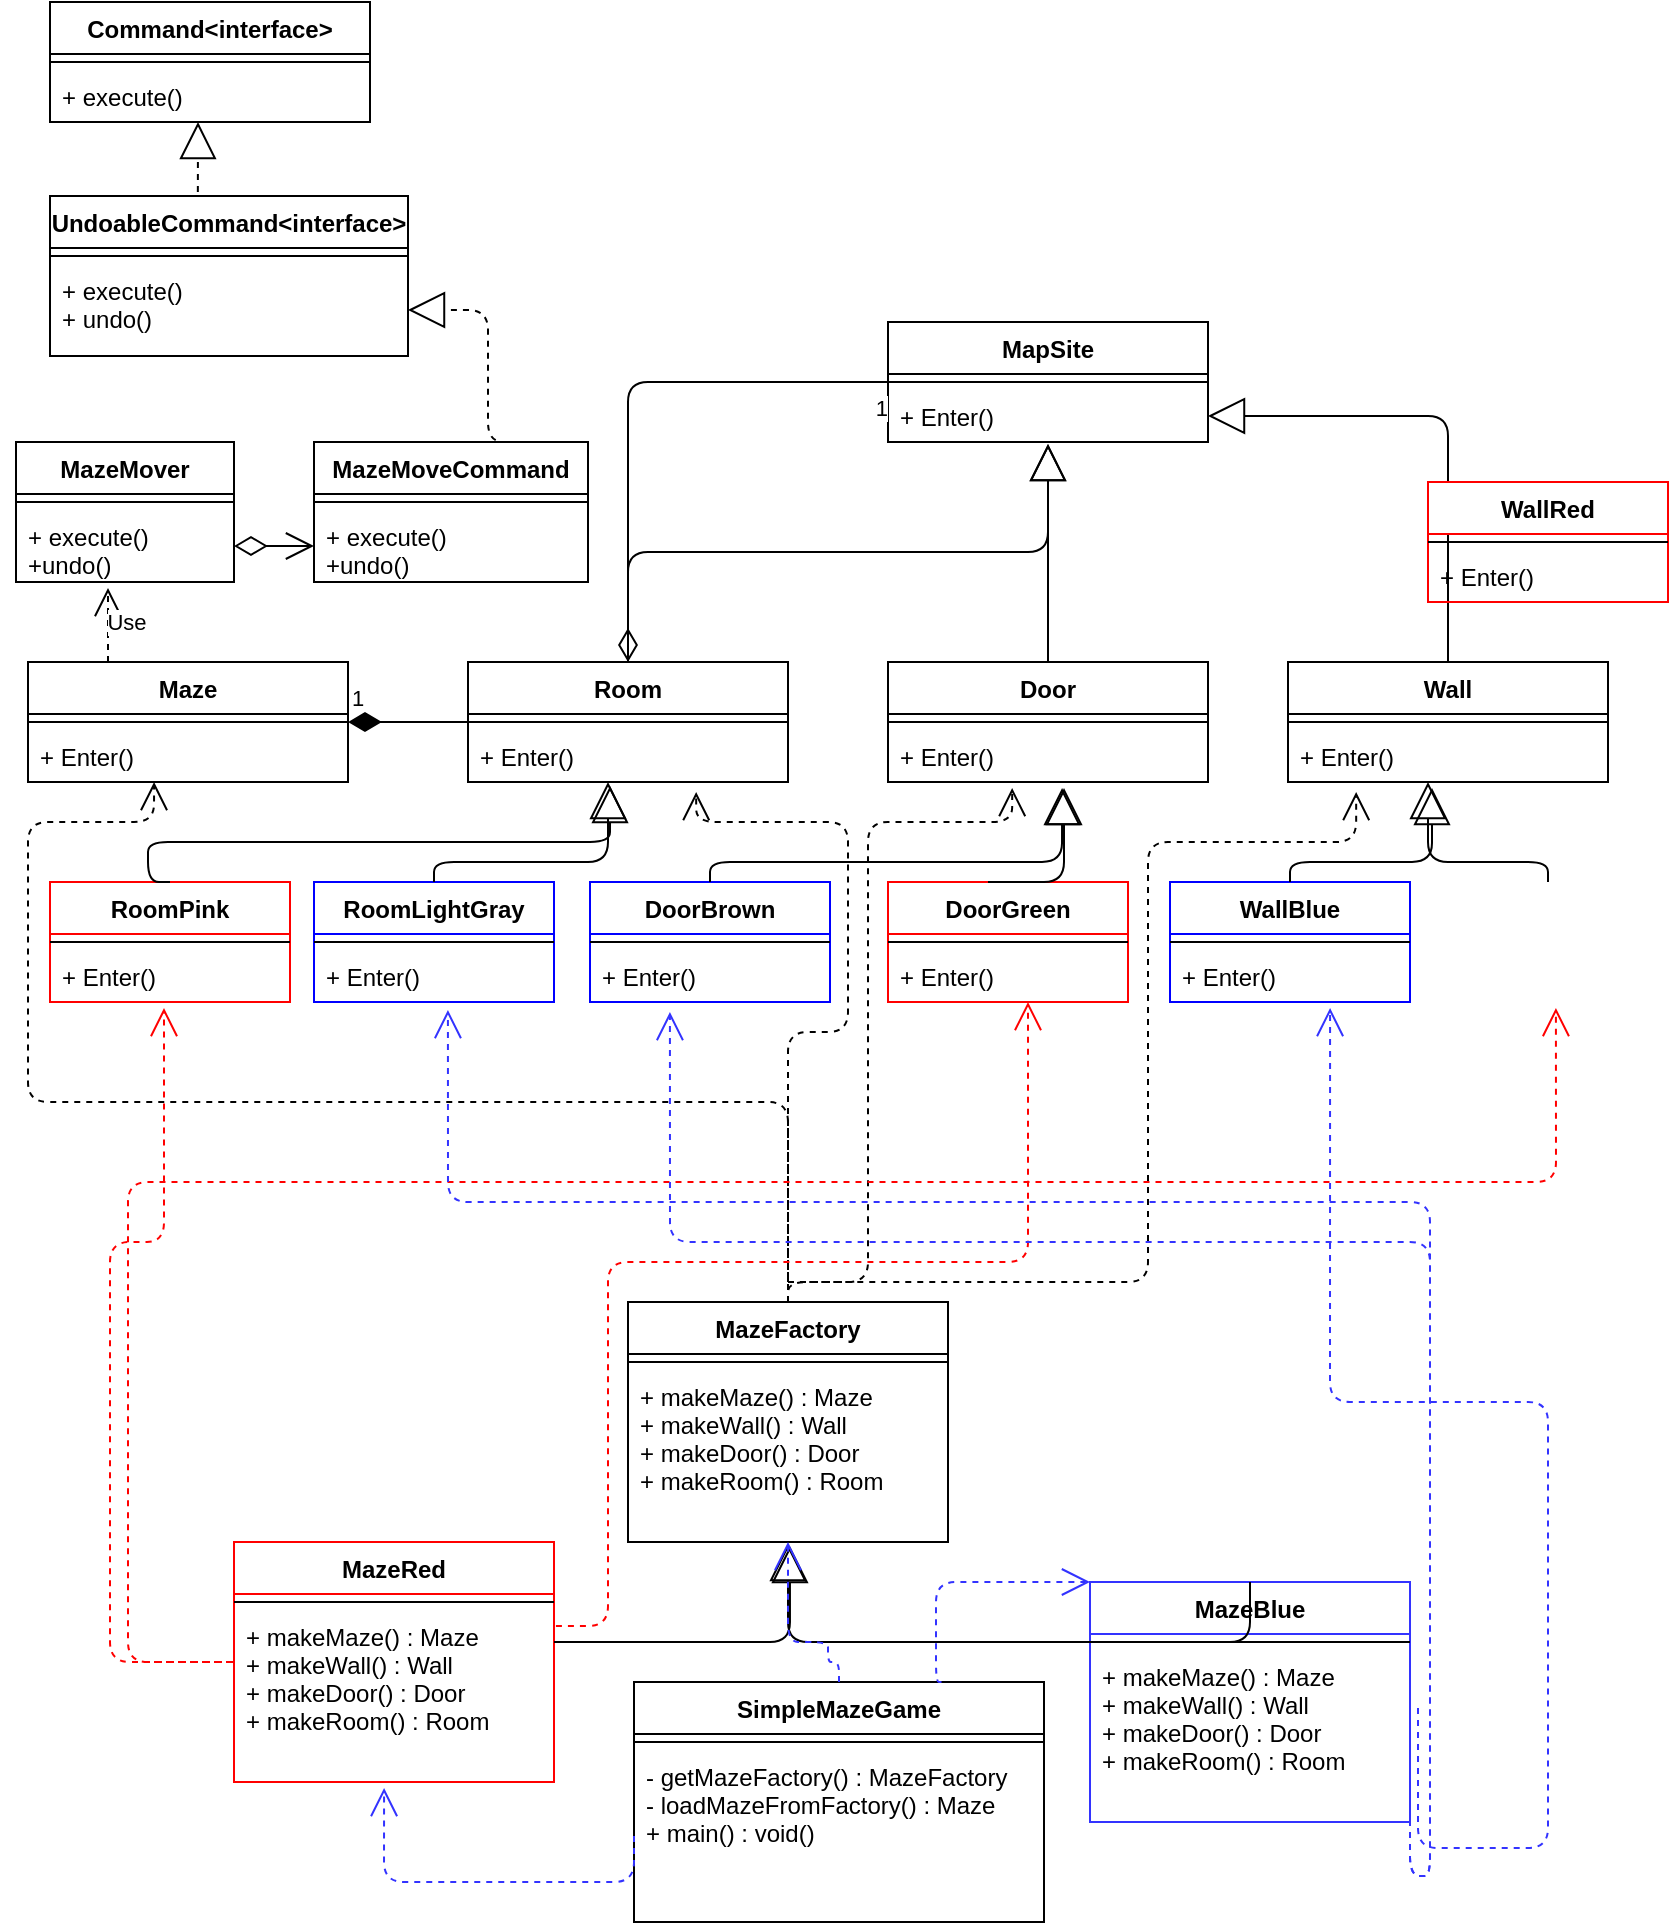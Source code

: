 <mxfile version="14.4.3" type="github">
  <diagram id="TXsH7dUHK2AJdoG5btON" name="Page-1">
    <mxGraphModel dx="1409" dy="719" grid="1" gridSize="10" guides="1" tooltips="1" connect="1" arrows="1" fold="1" page="1" pageScale="1" pageWidth="850" pageHeight="1100" math="0" shadow="0">
      <root>
        <mxCell id="0" />
        <mxCell id="1" parent="0" />
        <mxCell id="nlGNvuuSfk-lhknSh3Hi-1" value="MapSite" style="swimlane;fontStyle=1;align=center;verticalAlign=top;childLayout=stackLayout;horizontal=1;startSize=26;horizontalStack=0;resizeParent=1;resizeParentMax=0;resizeLast=0;collapsible=1;marginBottom=0;" parent="1" vertex="1">
          <mxGeometry x="450" y="180" width="160" height="60" as="geometry" />
        </mxCell>
        <mxCell id="nlGNvuuSfk-lhknSh3Hi-3" value="" style="line;strokeWidth=1;fillColor=none;align=left;verticalAlign=middle;spacingTop=-1;spacingLeft=3;spacingRight=3;rotatable=0;labelPosition=right;points=[];portConstraint=eastwest;" parent="nlGNvuuSfk-lhknSh3Hi-1" vertex="1">
          <mxGeometry y="26" width="160" height="8" as="geometry" />
        </mxCell>
        <mxCell id="nlGNvuuSfk-lhknSh3Hi-4" value="+ Enter()" style="text;strokeColor=none;fillColor=none;align=left;verticalAlign=top;spacingLeft=4;spacingRight=4;overflow=hidden;rotatable=0;points=[[0,0.5],[1,0.5]];portConstraint=eastwest;" parent="nlGNvuuSfk-lhknSh3Hi-1" vertex="1">
          <mxGeometry y="34" width="160" height="26" as="geometry" />
        </mxCell>
        <mxCell id="nlGNvuuSfk-lhknSh3Hi-5" value="Room" style="swimlane;fontStyle=1;align=center;verticalAlign=top;childLayout=stackLayout;horizontal=1;startSize=26;horizontalStack=0;resizeParent=1;resizeParentMax=0;resizeLast=0;collapsible=1;marginBottom=0;" parent="1" vertex="1">
          <mxGeometry x="240" y="350" width="160" height="60" as="geometry" />
        </mxCell>
        <mxCell id="nlGNvuuSfk-lhknSh3Hi-6" value="" style="line;strokeWidth=1;fillColor=none;align=left;verticalAlign=middle;spacingTop=-1;spacingLeft=3;spacingRight=3;rotatable=0;labelPosition=right;points=[];portConstraint=eastwest;" parent="nlGNvuuSfk-lhknSh3Hi-5" vertex="1">
          <mxGeometry y="26" width="160" height="8" as="geometry" />
        </mxCell>
        <mxCell id="nlGNvuuSfk-lhknSh3Hi-7" value="+ Enter()" style="text;strokeColor=none;fillColor=none;align=left;verticalAlign=top;spacingLeft=4;spacingRight=4;overflow=hidden;rotatable=0;points=[[0,0.5],[1,0.5]];portConstraint=eastwest;" parent="nlGNvuuSfk-lhknSh3Hi-5" vertex="1">
          <mxGeometry y="34" width="160" height="26" as="geometry" />
        </mxCell>
        <mxCell id="nlGNvuuSfk-lhknSh3Hi-8" value="Door" style="swimlane;fontStyle=1;align=center;verticalAlign=top;childLayout=stackLayout;horizontal=1;startSize=26;horizontalStack=0;resizeParent=1;resizeParentMax=0;resizeLast=0;collapsible=1;marginBottom=0;" parent="1" vertex="1">
          <mxGeometry x="450" y="350" width="160" height="60" as="geometry" />
        </mxCell>
        <mxCell id="nlGNvuuSfk-lhknSh3Hi-9" value="" style="line;strokeWidth=1;fillColor=none;align=left;verticalAlign=middle;spacingTop=-1;spacingLeft=3;spacingRight=3;rotatable=0;labelPosition=right;points=[];portConstraint=eastwest;" parent="nlGNvuuSfk-lhknSh3Hi-8" vertex="1">
          <mxGeometry y="26" width="160" height="8" as="geometry" />
        </mxCell>
        <mxCell id="nlGNvuuSfk-lhknSh3Hi-10" value="+ Enter()" style="text;strokeColor=none;fillColor=none;align=left;verticalAlign=top;spacingLeft=4;spacingRight=4;overflow=hidden;rotatable=0;points=[[0,0.5],[1,0.5]];portConstraint=eastwest;" parent="nlGNvuuSfk-lhknSh3Hi-8" vertex="1">
          <mxGeometry y="34" width="160" height="26" as="geometry" />
        </mxCell>
        <mxCell id="nlGNvuuSfk-lhknSh3Hi-11" value="Wall" style="swimlane;fontStyle=1;align=center;verticalAlign=top;childLayout=stackLayout;horizontal=1;startSize=26;horizontalStack=0;resizeParent=1;resizeParentMax=0;resizeLast=0;collapsible=1;marginBottom=0;" parent="1" vertex="1">
          <mxGeometry x="650" y="350" width="160" height="60" as="geometry" />
        </mxCell>
        <mxCell id="nlGNvuuSfk-lhknSh3Hi-12" value="" style="line;strokeWidth=1;fillColor=none;align=left;verticalAlign=middle;spacingTop=-1;spacingLeft=3;spacingRight=3;rotatable=0;labelPosition=right;points=[];portConstraint=eastwest;" parent="nlGNvuuSfk-lhknSh3Hi-11" vertex="1">
          <mxGeometry y="26" width="160" height="8" as="geometry" />
        </mxCell>
        <mxCell id="nlGNvuuSfk-lhknSh3Hi-13" value="+ Enter()" style="text;strokeColor=none;fillColor=none;align=left;verticalAlign=top;spacingLeft=4;spacingRight=4;overflow=hidden;rotatable=0;points=[[0,0.5],[1,0.5]];portConstraint=eastwest;" parent="nlGNvuuSfk-lhknSh3Hi-11" vertex="1">
          <mxGeometry y="34" width="160" height="26" as="geometry" />
        </mxCell>
        <mxCell id="nlGNvuuSfk-lhknSh3Hi-14" value="Maze" style="swimlane;fontStyle=1;align=center;verticalAlign=top;childLayout=stackLayout;horizontal=1;startSize=26;horizontalStack=0;resizeParent=1;resizeParentMax=0;resizeLast=0;collapsible=1;marginBottom=0;" parent="1" vertex="1">
          <mxGeometry x="20" y="350" width="160" height="60" as="geometry" />
        </mxCell>
        <mxCell id="nlGNvuuSfk-lhknSh3Hi-15" value="" style="line;strokeWidth=1;fillColor=none;align=left;verticalAlign=middle;spacingTop=-1;spacingLeft=3;spacingRight=3;rotatable=0;labelPosition=right;points=[];portConstraint=eastwest;" parent="nlGNvuuSfk-lhknSh3Hi-14" vertex="1">
          <mxGeometry y="26" width="160" height="8" as="geometry" />
        </mxCell>
        <mxCell id="nlGNvuuSfk-lhknSh3Hi-16" value="+ Enter()" style="text;strokeColor=none;fillColor=none;align=left;verticalAlign=top;spacingLeft=4;spacingRight=4;overflow=hidden;rotatable=0;points=[[0,0.5],[1,0.5]];portConstraint=eastwest;" parent="nlGNvuuSfk-lhknSh3Hi-14" vertex="1">
          <mxGeometry y="34" width="160" height="26" as="geometry" />
        </mxCell>
        <mxCell id="nlGNvuuSfk-lhknSh3Hi-21" value="1" style="endArrow=none;html=1;endSize=12;startArrow=diamondThin;startSize=14;startFill=1;edgeStyle=orthogonalEdgeStyle;align=left;verticalAlign=bottom;endFill=0;exitX=1;exitY=0.5;exitDx=0;exitDy=0;entryX=0;entryY=0.5;entryDx=0;entryDy=0;" parent="1" source="nlGNvuuSfk-lhknSh3Hi-14" target="nlGNvuuSfk-lhknSh3Hi-5" edge="1">
          <mxGeometry x="-1" y="3" relative="1" as="geometry">
            <mxPoint x="220" y="500" as="sourcePoint" />
            <mxPoint x="310" y="500" as="targetPoint" />
            <Array as="points">
              <mxPoint x="210" y="380" />
              <mxPoint x="210" y="380" />
            </Array>
          </mxGeometry>
        </mxCell>
        <mxCell id="nlGNvuuSfk-lhknSh3Hi-22" value="" style="endArrow=none;html=1;endSize=12;startArrow=diamondThin;startSize=14;startFill=0;edgeStyle=orthogonalEdgeStyle;exitX=0.5;exitY=0;exitDx=0;exitDy=0;entryX=0;entryY=0.5;entryDx=0;entryDy=0;endFill=0;" parent="1" source="nlGNvuuSfk-lhknSh3Hi-5" target="nlGNvuuSfk-lhknSh3Hi-1" edge="1">
          <mxGeometry relative="1" as="geometry">
            <mxPoint x="530" y="510" as="sourcePoint" />
            <mxPoint x="690" y="510" as="targetPoint" />
          </mxGeometry>
        </mxCell>
        <mxCell id="nlGNvuuSfk-lhknSh3Hi-24" value="1" style="edgeLabel;resizable=0;html=1;align=right;verticalAlign=top;" parent="nlGNvuuSfk-lhknSh3Hi-22" connectable="0" vertex="1">
          <mxGeometry x="1" relative="1" as="geometry" />
        </mxCell>
        <mxCell id="nlGNvuuSfk-lhknSh3Hi-25" value="" style="endArrow=block;endSize=16;endFill=0;html=1;exitX=0.5;exitY=0;exitDx=0;exitDy=0;entryX=0.5;entryY=1.038;entryDx=0;entryDy=0;entryPerimeter=0;edgeStyle=orthogonalEdgeStyle;" parent="1" source="nlGNvuuSfk-lhknSh3Hi-5" target="nlGNvuuSfk-lhknSh3Hi-4" edge="1">
          <mxGeometry width="160" relative="1" as="geometry">
            <mxPoint x="530" y="510" as="sourcePoint" />
            <mxPoint x="690" y="510" as="targetPoint" />
          </mxGeometry>
        </mxCell>
        <mxCell id="nlGNvuuSfk-lhknSh3Hi-26" value="" style="endArrow=block;endSize=16;endFill=0;html=1;exitX=0.5;exitY=0;exitDx=0;exitDy=0;edgeStyle=orthogonalEdgeStyle;entryX=0.5;entryY=1.038;entryDx=0;entryDy=0;entryPerimeter=0;" parent="1" source="nlGNvuuSfk-lhknSh3Hi-8" target="nlGNvuuSfk-lhknSh3Hi-4" edge="1">
          <mxGeometry width="160" relative="1" as="geometry">
            <mxPoint x="330" y="360" as="sourcePoint" />
            <mxPoint x="470" y="300" as="targetPoint" />
          </mxGeometry>
        </mxCell>
        <mxCell id="nlGNvuuSfk-lhknSh3Hi-27" value="" style="endArrow=block;endSize=16;endFill=0;html=1;exitX=0.5;exitY=0;exitDx=0;exitDy=0;edgeStyle=orthogonalEdgeStyle;" parent="1" source="nlGNvuuSfk-lhknSh3Hi-11" edge="1" target="nlGNvuuSfk-lhknSh3Hi-4">
          <mxGeometry width="160" relative="1" as="geometry">
            <mxPoint x="340" y="370" as="sourcePoint" />
            <mxPoint x="400" y="280" as="targetPoint" />
          </mxGeometry>
        </mxCell>
        <mxCell id="5iFGNc_Or3QthpzFmU8G-1" value="MazeFactory" style="swimlane;fontStyle=1;align=center;verticalAlign=top;childLayout=stackLayout;horizontal=1;startSize=26;horizontalStack=0;resizeParent=1;resizeParentMax=0;resizeLast=0;collapsible=1;marginBottom=0;" parent="1" vertex="1">
          <mxGeometry x="320" y="670" width="160" height="120" as="geometry" />
        </mxCell>
        <mxCell id="5iFGNc_Or3QthpzFmU8G-2" value="" style="line;strokeWidth=1;fillColor=none;align=left;verticalAlign=middle;spacingTop=-1;spacingLeft=3;spacingRight=3;rotatable=0;labelPosition=right;points=[];portConstraint=eastwest;" parent="5iFGNc_Or3QthpzFmU8G-1" vertex="1">
          <mxGeometry y="26" width="160" height="8" as="geometry" />
        </mxCell>
        <mxCell id="5iFGNc_Or3QthpzFmU8G-3" value="+ makeMaze() : Maze&#xa;+ makeWall() : Wall&#xa;+ makeDoor() : Door&#xa;+ makeRoom() : Room" style="text;strokeColor=none;fillColor=none;align=left;verticalAlign=top;spacingLeft=4;spacingRight=4;overflow=hidden;rotatable=0;points=[[0,0.5],[1,0.5]];portConstraint=eastwest;" parent="5iFGNc_Or3QthpzFmU8G-1" vertex="1">
          <mxGeometry y="34" width="160" height="86" as="geometry" />
        </mxCell>
        <mxCell id="5iFGNc_Or3QthpzFmU8G-4" value="MazeRed" style="swimlane;fontStyle=1;align=center;verticalAlign=top;childLayout=stackLayout;horizontal=1;startSize=26;horizontalStack=0;resizeParent=1;resizeParentMax=0;resizeLast=0;collapsible=1;marginBottom=0;strokeColor=#FF0000;" parent="1" vertex="1">
          <mxGeometry x="123" y="790" width="160" height="120" as="geometry" />
        </mxCell>
        <mxCell id="5iFGNc_Or3QthpzFmU8G-5" value="" style="line;strokeWidth=1;fillColor=none;align=left;verticalAlign=middle;spacingTop=-1;spacingLeft=3;spacingRight=3;rotatable=0;labelPosition=right;points=[];portConstraint=eastwest;" parent="5iFGNc_Or3QthpzFmU8G-4" vertex="1">
          <mxGeometry y="26" width="160" height="8" as="geometry" />
        </mxCell>
        <mxCell id="5iFGNc_Or3QthpzFmU8G-6" value="+ makeMaze() : Maze&#xa;+ makeWall() : Wall&#xa;+ makeDoor() : Door&#xa;+ makeRoom() : Room" style="text;strokeColor=none;fillColor=none;align=left;verticalAlign=top;spacingLeft=4;spacingRight=4;overflow=hidden;rotatable=0;points=[[0,0.5],[1,0.5]];portConstraint=eastwest;" parent="5iFGNc_Or3QthpzFmU8G-4" vertex="1">
          <mxGeometry y="34" width="160" height="86" as="geometry" />
        </mxCell>
        <mxCell id="5iFGNc_Or3QthpzFmU8G-7" value="MazeBlue" style="swimlane;fontStyle=1;align=center;verticalAlign=top;childLayout=stackLayout;horizontal=1;startSize=26;horizontalStack=0;resizeParent=1;resizeParentMax=0;resizeLast=0;collapsible=1;marginBottom=0;strokeColor=#3333FF;" parent="1" vertex="1">
          <mxGeometry x="551" y="810" width="160" height="120" as="geometry" />
        </mxCell>
        <mxCell id="5iFGNc_Or3QthpzFmU8G-8" value="" style="line;strokeWidth=1;fillColor=none;align=left;verticalAlign=middle;spacingTop=-1;spacingLeft=3;spacingRight=3;rotatable=0;labelPosition=right;points=[];portConstraint=eastwest;" parent="5iFGNc_Or3QthpzFmU8G-7" vertex="1">
          <mxGeometry y="26" width="160" height="8" as="geometry" />
        </mxCell>
        <mxCell id="5iFGNc_Or3QthpzFmU8G-9" value="+ makeMaze() : Maze&#xa;+ makeWall() : Wall&#xa;+ makeDoor() : Door&#xa;+ makeRoom() : Room" style="text;strokeColor=none;fillColor=none;align=left;verticalAlign=top;spacingLeft=4;spacingRight=4;overflow=hidden;rotatable=0;points=[[0,0.5],[1,0.5]];portConstraint=eastwest;" parent="5iFGNc_Or3QthpzFmU8G-7" vertex="1">
          <mxGeometry y="34" width="160" height="86" as="geometry" />
        </mxCell>
        <mxCell id="5iFGNc_Or3QthpzFmU8G-10" value="" style="endArrow=block;endSize=16;endFill=0;html=1;exitX=0.5;exitY=0;exitDx=0;exitDy=0;edgeStyle=orthogonalEdgeStyle;entryX=0.5;entryY=1.012;entryDx=0;entryDy=0;entryPerimeter=0;" parent="1" source="5iFGNc_Or3QthpzFmU8G-7" target="5iFGNc_Or3QthpzFmU8G-3" edge="1">
          <mxGeometry width="160" relative="1" as="geometry">
            <mxPoint x="740" y="360" as="sourcePoint" />
            <mxPoint x="410" y="290" as="targetPoint" />
            <Array as="points">
              <mxPoint x="631" y="840" />
              <mxPoint x="400" y="840" />
            </Array>
          </mxGeometry>
        </mxCell>
        <mxCell id="5iFGNc_Or3QthpzFmU8G-11" value="" style="endArrow=block;endSize=16;endFill=0;html=1;edgeStyle=orthogonalEdgeStyle;entryX=0.506;entryY=1.023;entryDx=0;entryDy=0;entryPerimeter=0;" parent="1" source="5iFGNc_Or3QthpzFmU8G-4" target="5iFGNc_Or3QthpzFmU8G-3" edge="1">
          <mxGeometry width="160" relative="1" as="geometry">
            <mxPoint x="710" y="750" as="sourcePoint" />
            <mxPoint x="410" y="671.032" as="targetPoint" />
            <Array as="points">
              <mxPoint x="200" y="840" />
              <mxPoint x="401" y="840" />
            </Array>
          </mxGeometry>
        </mxCell>
        <mxCell id="5iFGNc_Or3QthpzFmU8G-12" value="RoomPink" style="swimlane;fontStyle=1;align=center;verticalAlign=top;childLayout=stackLayout;horizontal=1;startSize=26;horizontalStack=0;resizeParent=1;resizeParentMax=0;resizeLast=0;collapsible=1;marginBottom=0;strokeColor=#FF0000;" parent="1" vertex="1">
          <mxGeometry x="31" y="460" width="120" height="60" as="geometry" />
        </mxCell>
        <mxCell id="5iFGNc_Or3QthpzFmU8G-13" value="" style="line;strokeWidth=1;fillColor=none;align=left;verticalAlign=middle;spacingTop=-1;spacingLeft=3;spacingRight=3;rotatable=0;labelPosition=right;points=[];portConstraint=eastwest;" parent="5iFGNc_Or3QthpzFmU8G-12" vertex="1">
          <mxGeometry y="26" width="120" height="8" as="geometry" />
        </mxCell>
        <mxCell id="5iFGNc_Or3QthpzFmU8G-14" value="+ Enter()" style="text;strokeColor=none;fillColor=none;align=left;verticalAlign=top;spacingLeft=4;spacingRight=4;overflow=hidden;rotatable=0;points=[[0,0.5],[1,0.5]];portConstraint=eastwest;" parent="5iFGNc_Or3QthpzFmU8G-12" vertex="1">
          <mxGeometry y="34" width="120" height="26" as="geometry" />
        </mxCell>
        <mxCell id="5iFGNc_Or3QthpzFmU8G-18" value="RoomLightGray" style="swimlane;fontStyle=1;align=center;verticalAlign=top;childLayout=stackLayout;horizontal=1;startSize=26;horizontalStack=0;resizeParent=1;resizeParentMax=0;resizeLast=0;collapsible=1;marginBottom=0;strokeColor=#0000FF;" parent="1" vertex="1">
          <mxGeometry x="163" y="460" width="120" height="60" as="geometry" />
        </mxCell>
        <mxCell id="5iFGNc_Or3QthpzFmU8G-19" value="" style="line;strokeWidth=1;fillColor=none;align=left;verticalAlign=middle;spacingTop=-1;spacingLeft=3;spacingRight=3;rotatable=0;labelPosition=right;points=[];portConstraint=eastwest;" parent="5iFGNc_Or3QthpzFmU8G-18" vertex="1">
          <mxGeometry y="26" width="120" height="8" as="geometry" />
        </mxCell>
        <mxCell id="5iFGNc_Or3QthpzFmU8G-20" value="+ Enter()" style="text;strokeColor=none;fillColor=none;align=left;verticalAlign=top;spacingLeft=4;spacingRight=4;overflow=hidden;rotatable=0;points=[[0,0.5],[1,0.5]];portConstraint=eastwest;" parent="5iFGNc_Or3QthpzFmU8G-18" vertex="1">
          <mxGeometry y="34" width="120" height="26" as="geometry" />
        </mxCell>
        <mxCell id="5iFGNc_Or3QthpzFmU8G-21" value="DoorBrown" style="swimlane;fontStyle=1;align=center;verticalAlign=top;childLayout=stackLayout;horizontal=1;startSize=26;horizontalStack=0;resizeParent=1;resizeParentMax=0;resizeLast=0;collapsible=1;marginBottom=0;strokeColor=#0000FF;" parent="1" vertex="1">
          <mxGeometry x="301" y="460" width="120" height="60" as="geometry" />
        </mxCell>
        <mxCell id="5iFGNc_Or3QthpzFmU8G-22" value="" style="line;strokeWidth=1;fillColor=none;align=left;verticalAlign=middle;spacingTop=-1;spacingLeft=3;spacingRight=3;rotatable=0;labelPosition=right;points=[];portConstraint=eastwest;" parent="5iFGNc_Or3QthpzFmU8G-21" vertex="1">
          <mxGeometry y="26" width="120" height="8" as="geometry" />
        </mxCell>
        <mxCell id="5iFGNc_Or3QthpzFmU8G-23" value="+ Enter()" style="text;strokeColor=none;fillColor=none;align=left;verticalAlign=top;spacingLeft=4;spacingRight=4;overflow=hidden;rotatable=0;points=[[0,0.5],[1,0.5]];portConstraint=eastwest;" parent="5iFGNc_Or3QthpzFmU8G-21" vertex="1">
          <mxGeometry y="34" width="120" height="26" as="geometry" />
        </mxCell>
        <mxCell id="5iFGNc_Or3QthpzFmU8G-24" value="DoorGreen" style="swimlane;fontStyle=1;align=center;verticalAlign=top;childLayout=stackLayout;horizontal=1;startSize=26;horizontalStack=0;resizeParent=1;resizeParentMax=0;resizeLast=0;collapsible=1;marginBottom=0;strokeColor=#FF0000;" parent="1" vertex="1">
          <mxGeometry x="450" y="460" width="120" height="60" as="geometry" />
        </mxCell>
        <mxCell id="5iFGNc_Or3QthpzFmU8G-25" value="" style="line;strokeWidth=1;fillColor=none;align=left;verticalAlign=middle;spacingTop=-1;spacingLeft=3;spacingRight=3;rotatable=0;labelPosition=right;points=[];portConstraint=eastwest;" parent="5iFGNc_Or3QthpzFmU8G-24" vertex="1">
          <mxGeometry y="26" width="120" height="8" as="geometry" />
        </mxCell>
        <mxCell id="5iFGNc_Or3QthpzFmU8G-26" value="+ Enter()" style="text;strokeColor=none;fillColor=none;align=left;verticalAlign=top;spacingLeft=4;spacingRight=4;overflow=hidden;rotatable=0;points=[[0,0.5],[1,0.5]];portConstraint=eastwest;" parent="5iFGNc_Or3QthpzFmU8G-24" vertex="1">
          <mxGeometry y="34" width="120" height="26" as="geometry" />
        </mxCell>
        <mxCell id="5iFGNc_Or3QthpzFmU8G-27" value="WallBlue" style="swimlane;fontStyle=1;align=center;verticalAlign=top;childLayout=stackLayout;horizontal=1;startSize=26;horizontalStack=0;resizeParent=1;resizeParentMax=0;resizeLast=0;collapsible=1;marginBottom=0;strokeColor=#0000FF;" parent="1" vertex="1">
          <mxGeometry x="591" y="460" width="120" height="60" as="geometry" />
        </mxCell>
        <mxCell id="5iFGNc_Or3QthpzFmU8G-28" value="" style="line;strokeWidth=1;fillColor=none;align=left;verticalAlign=middle;spacingTop=-1;spacingLeft=3;spacingRight=3;rotatable=0;labelPosition=right;points=[];portConstraint=eastwest;" parent="5iFGNc_Or3QthpzFmU8G-27" vertex="1">
          <mxGeometry y="26" width="120" height="8" as="geometry" />
        </mxCell>
        <mxCell id="5iFGNc_Or3QthpzFmU8G-29" value="+ Enter()" style="text;strokeColor=none;fillColor=none;align=left;verticalAlign=top;spacingLeft=4;spacingRight=4;overflow=hidden;rotatable=0;points=[[0,0.5],[1,0.5]];portConstraint=eastwest;" parent="5iFGNc_Or3QthpzFmU8G-27" vertex="1">
          <mxGeometry y="34" width="120" height="26" as="geometry" />
        </mxCell>
        <mxCell id="5iFGNc_Or3QthpzFmU8G-30" value="WallRed" style="swimlane;fontStyle=1;align=center;verticalAlign=top;childLayout=stackLayout;horizontal=1;startSize=26;horizontalStack=0;resizeParent=1;resizeParentMax=0;resizeLast=0;collapsible=1;marginBottom=0;strokeColor=#FF0000;" parent="1" vertex="1">
          <mxGeometry x="720" y="260" width="120" height="60" as="geometry" />
        </mxCell>
        <mxCell id="5iFGNc_Or3QthpzFmU8G-31" value="" style="line;strokeWidth=1;fillColor=none;align=left;verticalAlign=middle;spacingTop=-1;spacingLeft=3;spacingRight=3;rotatable=0;labelPosition=right;points=[];portConstraint=eastwest;" parent="5iFGNc_Or3QthpzFmU8G-30" vertex="1">
          <mxGeometry y="26" width="120" height="8" as="geometry" />
        </mxCell>
        <mxCell id="5iFGNc_Or3QthpzFmU8G-32" value="+ Enter()" style="text;strokeColor=none;fillColor=none;align=left;verticalAlign=top;spacingLeft=4;spacingRight=4;overflow=hidden;rotatable=0;points=[[0,0.5],[1,0.5]];portConstraint=eastwest;" parent="5iFGNc_Or3QthpzFmU8G-30" vertex="1">
          <mxGeometry y="34" width="120" height="26" as="geometry" />
        </mxCell>
        <mxCell id="5iFGNc_Or3QthpzFmU8G-33" value="" style="endArrow=block;endSize=16;endFill=0;html=1;edgeStyle=orthogonalEdgeStyle;entryX=0.444;entryY=1.077;entryDx=0;entryDy=0;entryPerimeter=0;exitX=0.5;exitY=0;exitDx=0;exitDy=0;" parent="1" source="5iFGNc_Or3QthpzFmU8G-12" target="nlGNvuuSfk-lhknSh3Hi-7" edge="1">
          <mxGeometry width="160" relative="1" as="geometry">
            <mxPoint x="210" y="750" as="sourcePoint" />
            <mxPoint x="410.96" y="671.978" as="targetPoint" />
            <Array as="points">
              <mxPoint x="80" y="440" />
              <mxPoint x="311" y="440" />
            </Array>
          </mxGeometry>
        </mxCell>
        <mxCell id="5iFGNc_Or3QthpzFmU8G-34" value="" style="endArrow=block;endSize=16;endFill=0;html=1;edgeStyle=orthogonalEdgeStyle;exitX=0.5;exitY=0;exitDx=0;exitDy=0;" parent="1" source="5iFGNc_Or3QthpzFmU8G-18" edge="1">
          <mxGeometry width="160" relative="1" as="geometry">
            <mxPoint x="90" y="470" as="sourcePoint" />
            <mxPoint x="310" y="410" as="targetPoint" />
            <Array as="points">
              <mxPoint x="223" y="450" />
              <mxPoint x="310" y="450" />
            </Array>
          </mxGeometry>
        </mxCell>
        <mxCell id="5iFGNc_Or3QthpzFmU8G-35" value="" style="endArrow=block;endSize=16;endFill=0;html=1;edgeStyle=orthogonalEdgeStyle;exitX=0.5;exitY=0;exitDx=0;exitDy=0;entryX=0.544;entryY=1.115;entryDx=0;entryDy=0;entryPerimeter=0;" parent="1" source="5iFGNc_Or3QthpzFmU8G-21" target="nlGNvuuSfk-lhknSh3Hi-10" edge="1">
          <mxGeometry width="160" relative="1" as="geometry">
            <mxPoint x="90" y="470" as="sourcePoint" />
            <mxPoint x="550" y="450" as="targetPoint" />
            <Array as="points">
              <mxPoint x="361" y="450" />
              <mxPoint x="537" y="450" />
            </Array>
          </mxGeometry>
        </mxCell>
        <mxCell id="5iFGNc_Or3QthpzFmU8G-36" value="" style="endArrow=block;endSize=16;endFill=0;html=1;edgeStyle=orthogonalEdgeStyle;entryX=0.55;entryY=1.115;entryDx=0;entryDy=0;entryPerimeter=0;" parent="1" target="nlGNvuuSfk-lhknSh3Hi-10" edge="1">
          <mxGeometry width="160" relative="1" as="geometry">
            <mxPoint x="500" y="460" as="sourcePoint" />
            <mxPoint x="547.04" y="422.99" as="targetPoint" />
            <Array as="points">
              <mxPoint x="538" y="460" />
            </Array>
          </mxGeometry>
        </mxCell>
        <mxCell id="5iFGNc_Or3QthpzFmU8G-37" value="" style="endArrow=block;endSize=16;endFill=0;html=1;edgeStyle=orthogonalEdgeStyle;exitX=0.5;exitY=0;exitDx=0;exitDy=0;entryX=0.45;entryY=1.115;entryDx=0;entryDy=0;entryPerimeter=0;" parent="1" source="5iFGNc_Or3QthpzFmU8G-27" target="nlGNvuuSfk-lhknSh3Hi-13" edge="1">
          <mxGeometry width="160" relative="1" as="geometry">
            <mxPoint x="385" y="470" as="sourcePoint" />
            <mxPoint x="561.04" y="422.99" as="targetPoint" />
            <Array as="points">
              <mxPoint x="651" y="450" />
              <mxPoint x="722" y="450" />
            </Array>
          </mxGeometry>
        </mxCell>
        <mxCell id="5iFGNc_Or3QthpzFmU8G-38" value="" style="endArrow=block;endSize=16;endFill=0;html=1;edgeStyle=orthogonalEdgeStyle;exitX=0.5;exitY=0;exitDx=0;exitDy=0;" parent="1" edge="1">
          <mxGeometry width="160" relative="1" as="geometry">
            <mxPoint x="780" y="460" as="sourcePoint" />
            <mxPoint x="720" y="410" as="targetPoint" />
            <Array as="points">
              <mxPoint x="780" y="450" />
              <mxPoint x="720" y="450" />
            </Array>
          </mxGeometry>
        </mxCell>
        <mxCell id="5iFGNc_Or3QthpzFmU8G-39" value="" style="endArrow=open;endSize=12;dashed=1;html=1;exitX=0.5;exitY=0;exitDx=0;exitDy=0;entryX=0.394;entryY=1;entryDx=0;entryDy=0;entryPerimeter=0;edgeStyle=orthogonalEdgeStyle;elbow=vertical;" parent="1" source="5iFGNc_Or3QthpzFmU8G-1" target="nlGNvuuSfk-lhknSh3Hi-16" edge="1">
          <mxGeometry width="160" relative="1" as="geometry">
            <mxPoint x="220" y="480" as="sourcePoint" />
            <mxPoint x="380" y="480" as="targetPoint" />
            <Array as="points">
              <mxPoint x="400" y="570" />
              <mxPoint x="20" y="570" />
              <mxPoint x="20" y="430" />
              <mxPoint x="83" y="430" />
            </Array>
          </mxGeometry>
        </mxCell>
        <mxCell id="5iFGNc_Or3QthpzFmU8G-41" value="" style="endArrow=open;endSize=12;dashed=1;html=1;edgeStyle=orthogonalEdgeStyle;entryX=0.713;entryY=1.192;entryDx=0;entryDy=0;entryPerimeter=0;" parent="1" target="nlGNvuuSfk-lhknSh3Hi-7" edge="1">
          <mxGeometry width="160" relative="1" as="geometry">
            <mxPoint x="400" y="660" as="sourcePoint" />
            <mxPoint x="191" y="610" as="targetPoint" />
            <Array as="points">
              <mxPoint x="400" y="535" />
              <mxPoint x="430" y="535" />
              <mxPoint x="430" y="430" />
              <mxPoint x="354" y="430" />
            </Array>
          </mxGeometry>
        </mxCell>
        <mxCell id="5iFGNc_Or3QthpzFmU8G-42" value="" style="endArrow=open;endSize=12;dashed=1;html=1;edgeStyle=orthogonalEdgeStyle;entryX=0.388;entryY=1.115;entryDx=0;entryDy=0;entryPerimeter=0;" parent="1" target="nlGNvuuSfk-lhknSh3Hi-10" edge="1">
          <mxGeometry width="160" relative="1" as="geometry">
            <mxPoint x="400" y="660" as="sourcePoint" />
            <mxPoint x="201" y="620" as="targetPoint" />
            <Array as="points">
              <mxPoint x="440" y="660" />
              <mxPoint x="440" y="430" />
              <mxPoint x="512" y="430" />
            </Array>
          </mxGeometry>
        </mxCell>
        <mxCell id="5iFGNc_Or3QthpzFmU8G-43" value="" style="endArrow=open;endSize=12;dashed=1;html=1;edgeStyle=orthogonalEdgeStyle;entryX=0.213;entryY=1.192;entryDx=0;entryDy=0;entryPerimeter=0;" parent="1" target="nlGNvuuSfk-lhknSh3Hi-13" edge="1">
          <mxGeometry width="160" relative="1" as="geometry">
            <mxPoint x="400" y="670" as="sourcePoint" />
            <mxPoint x="211" y="630" as="targetPoint" />
            <Array as="points">
              <mxPoint x="400" y="660" />
              <mxPoint x="580" y="660" />
              <mxPoint x="580" y="440" />
              <mxPoint x="684" y="440" />
            </Array>
          </mxGeometry>
        </mxCell>
        <mxCell id="5iFGNc_Or3QthpzFmU8G-44" value="" style="endArrow=open;endSize=12;dashed=1;html=1;edgeStyle=orthogonalEdgeStyle;entryX=0.475;entryY=1.115;entryDx=0;entryDy=0;entryPerimeter=0;exitX=0;exitY=0.5;exitDx=0;exitDy=0;strokeColor=#FF0000;" parent="1" source="5iFGNc_Or3QthpzFmU8G-4" target="5iFGNc_Or3QthpzFmU8G-14" edge="1">
          <mxGeometry width="160" relative="1" as="geometry">
            <mxPoint x="61" y="640" as="sourcePoint" />
            <mxPoint x="221" y="640" as="targetPoint" />
            <Array as="points">
              <mxPoint x="61" y="850" />
              <mxPoint x="61" y="640" />
              <mxPoint x="88" y="640" />
            </Array>
          </mxGeometry>
        </mxCell>
        <mxCell id="5iFGNc_Or3QthpzFmU8G-45" value="" style="endArrow=open;endSize=12;dashed=1;html=1;edgeStyle=orthogonalEdgeStyle;entryX=0.533;entryY=1.115;entryDx=0;entryDy=0;entryPerimeter=0;strokeColor=#FF0000;" parent="1" edge="1">
          <mxGeometry width="160" relative="1" as="geometry">
            <mxPoint x="122" y="850" as="sourcePoint" />
            <mxPoint x="783.96" y="522.99" as="targetPoint" />
            <Array as="points">
              <mxPoint x="70" y="850" />
              <mxPoint x="70" y="610" />
              <mxPoint x="784" y="610" />
            </Array>
          </mxGeometry>
        </mxCell>
        <mxCell id="5iFGNc_Or3QthpzFmU8G-46" value="" style="endArrow=open;endSize=12;dashed=1;html=1;edgeStyle=orthogonalEdgeStyle;exitX=1.006;exitY=0.233;exitDx=0;exitDy=0;exitPerimeter=0;strokeColor=#FF0000;" parent="1" edge="1">
          <mxGeometry width="160" relative="1" as="geometry">
            <mxPoint x="283.96" y="832.038" as="sourcePoint" />
            <mxPoint x="520" y="520" as="targetPoint" />
            <Array as="points">
              <mxPoint x="310" y="832" />
              <mxPoint x="310" y="650" />
              <mxPoint x="520" y="650" />
            </Array>
          </mxGeometry>
        </mxCell>
        <mxCell id="5iFGNc_Or3QthpzFmU8G-47" value="" style="endArrow=open;endSize=12;dashed=1;html=1;edgeStyle=orthogonalEdgeStyle;entryX=0.558;entryY=1.154;entryDx=0;entryDy=0;entryPerimeter=0;exitX=1;exitY=0.5;exitDx=0;exitDy=0;strokeColor=#3333FF;" parent="1" source="5iFGNc_Or3QthpzFmU8G-9" target="5iFGNc_Or3QthpzFmU8G-20" edge="1">
          <mxGeometry width="160" relative="1" as="geometry">
            <mxPoint x="91" y="670" as="sourcePoint" />
            <mxPoint x="251" y="670" as="targetPoint" />
            <Array as="points">
              <mxPoint x="721" y="957" />
              <mxPoint x="721" y="620" />
              <mxPoint x="230" y="620" />
            </Array>
          </mxGeometry>
        </mxCell>
        <mxCell id="5iFGNc_Or3QthpzFmU8G-48" value="" style="endArrow=open;endSize=12;dashed=1;html=1;edgeStyle=orthogonalEdgeStyle;entryX=0.333;entryY=1.192;entryDx=0;entryDy=0;entryPerimeter=0;exitX=1;exitY=0.5;exitDx=0;exitDy=0;strokeColor=#3333FF;" parent="1" source="5iFGNc_Or3QthpzFmU8G-9" target="5iFGNc_Or3QthpzFmU8G-23" edge="1">
          <mxGeometry width="160" relative="1" as="geometry">
            <mxPoint x="101" y="680" as="sourcePoint" />
            <mxPoint x="261" y="680" as="targetPoint" />
            <Array as="points">
              <mxPoint x="721" y="957" />
              <mxPoint x="721" y="640" />
              <mxPoint x="341" y="640" />
            </Array>
          </mxGeometry>
        </mxCell>
        <mxCell id="5iFGNc_Or3QthpzFmU8G-49" value="" style="endArrow=open;endSize=12;dashed=1;html=1;edgeStyle=orthogonalEdgeStyle;entryX=0.667;entryY=1.115;entryDx=0;entryDy=0;entryPerimeter=0;exitX=1.025;exitY=0.337;exitDx=0;exitDy=0;exitPerimeter=0;strokeColor=#3333FF;" parent="1" source="5iFGNc_Or3QthpzFmU8G-9" target="5iFGNc_Or3QthpzFmU8G-29" edge="1">
          <mxGeometry width="160" relative="1" as="geometry">
            <mxPoint x="111" y="690" as="sourcePoint" />
            <mxPoint x="271" y="690" as="targetPoint" />
            <Array as="points">
              <mxPoint x="780" y="943" />
              <mxPoint x="780" y="720" />
              <mxPoint x="671" y="720" />
            </Array>
          </mxGeometry>
        </mxCell>
        <mxCell id="5iFGNc_Or3QthpzFmU8G-51" value="SimpleMazeGame" style="swimlane;fontStyle=1;align=center;verticalAlign=top;childLayout=stackLayout;horizontal=1;startSize=26;horizontalStack=0;resizeParent=1;resizeParentMax=0;resizeLast=0;collapsible=1;marginBottom=0;" parent="1" vertex="1">
          <mxGeometry x="323" y="860" width="205" height="120" as="geometry" />
        </mxCell>
        <mxCell id="5iFGNc_Or3QthpzFmU8G-52" value="" style="line;strokeWidth=1;fillColor=none;align=left;verticalAlign=middle;spacingTop=-1;spacingLeft=3;spacingRight=3;rotatable=0;labelPosition=right;points=[];portConstraint=eastwest;" parent="5iFGNc_Or3QthpzFmU8G-51" vertex="1">
          <mxGeometry y="26" width="205" height="8" as="geometry" />
        </mxCell>
        <mxCell id="5iFGNc_Or3QthpzFmU8G-53" value="- getMazeFactory() : MazeFactory&#xa;- loadMazeFromFactory() : Maze&#xa;+ main() : void()" style="text;strokeColor=none;fillColor=none;align=left;verticalAlign=top;spacingLeft=4;spacingRight=4;overflow=hidden;rotatable=0;points=[[0,0.5],[1,0.5]];portConstraint=eastwest;" parent="5iFGNc_Or3QthpzFmU8G-51" vertex="1">
          <mxGeometry y="34" width="205" height="86" as="geometry" />
        </mxCell>
        <mxCell id="5iFGNc_Or3QthpzFmU8G-54" value="" style="endArrow=open;endSize=12;dashed=1;html=1;strokeColor=#3333FF;exitX=0;exitY=0.5;exitDx=0;exitDy=0;entryX=0.469;entryY=1.035;entryDx=0;entryDy=0;entryPerimeter=0;edgeStyle=orthogonalEdgeStyle;" parent="1" source="5iFGNc_Or3QthpzFmU8G-53" target="5iFGNc_Or3QthpzFmU8G-6" edge="1">
          <mxGeometry width="160" relative="1" as="geometry">
            <mxPoint x="260" y="930" as="sourcePoint" />
            <mxPoint x="420" y="930" as="targetPoint" />
            <Array as="points">
              <mxPoint x="323" y="960" />
              <mxPoint x="198" y="960" />
            </Array>
          </mxGeometry>
        </mxCell>
        <mxCell id="5iFGNc_Or3QthpzFmU8G-55" value="" style="endArrow=open;endSize=12;dashed=1;html=1;strokeColor=#3333FF;exitX=0.5;exitY=0;exitDx=0;exitDy=0;edgeStyle=orthogonalEdgeStyle;" parent="1" source="5iFGNc_Or3QthpzFmU8G-51" edge="1">
          <mxGeometry width="160" relative="1" as="geometry">
            <mxPoint x="330" y="1167" as="sourcePoint" />
            <mxPoint x="400" y="790" as="targetPoint" />
            <Array as="points">
              <mxPoint x="426" y="850" />
              <mxPoint x="420" y="850" />
              <mxPoint x="420" y="840" />
              <mxPoint x="400" y="840" />
            </Array>
          </mxGeometry>
        </mxCell>
        <mxCell id="5iFGNc_Or3QthpzFmU8G-56" value="" style="endArrow=open;endSize=12;dashed=1;html=1;strokeColor=#3333FF;exitX=0.75;exitY=0;exitDx=0;exitDy=0;edgeStyle=orthogonalEdgeStyle;" parent="1" source="5iFGNc_Or3QthpzFmU8G-51" edge="1">
          <mxGeometry width="160" relative="1" as="geometry">
            <mxPoint x="432.5" y="1020" as="sourcePoint" />
            <mxPoint x="551" y="810" as="targetPoint" />
            <Array as="points">
              <mxPoint x="474" y="860" />
              <mxPoint x="474" y="810" />
              <mxPoint x="551" y="810" />
            </Array>
          </mxGeometry>
        </mxCell>
        <mxCell id="YsUjoydiSRNC3cudV2yD-1" value="Command&lt;interface&gt;" style="swimlane;fontStyle=1;align=center;verticalAlign=top;childLayout=stackLayout;horizontal=1;startSize=26;horizontalStack=0;resizeParent=1;resizeParentMax=0;resizeLast=0;collapsible=1;marginBottom=0;" vertex="1" parent="1">
          <mxGeometry x="31" y="20" width="160" height="60" as="geometry" />
        </mxCell>
        <mxCell id="YsUjoydiSRNC3cudV2yD-2" value="" style="line;strokeWidth=1;fillColor=none;align=left;verticalAlign=middle;spacingTop=-1;spacingLeft=3;spacingRight=3;rotatable=0;labelPosition=right;points=[];portConstraint=eastwest;" vertex="1" parent="YsUjoydiSRNC3cudV2yD-1">
          <mxGeometry y="26" width="160" height="8" as="geometry" />
        </mxCell>
        <mxCell id="YsUjoydiSRNC3cudV2yD-3" value="+ execute()" style="text;strokeColor=none;fillColor=none;align=left;verticalAlign=top;spacingLeft=4;spacingRight=4;overflow=hidden;rotatable=0;points=[[0,0.5],[1,0.5]];portConstraint=eastwest;" vertex="1" parent="YsUjoydiSRNC3cudV2yD-1">
          <mxGeometry y="34" width="160" height="26" as="geometry" />
        </mxCell>
        <mxCell id="YsUjoydiSRNC3cudV2yD-4" value="UndoableCommand&lt;interface&gt;" style="swimlane;fontStyle=1;align=center;verticalAlign=top;childLayout=stackLayout;horizontal=1;startSize=26;horizontalStack=0;resizeParent=1;resizeParentMax=0;resizeLast=0;collapsible=1;marginBottom=0;" vertex="1" parent="1">
          <mxGeometry x="31" y="117" width="179" height="80" as="geometry" />
        </mxCell>
        <mxCell id="YsUjoydiSRNC3cudV2yD-5" value="" style="line;strokeWidth=1;fillColor=none;align=left;verticalAlign=middle;spacingTop=-1;spacingLeft=3;spacingRight=3;rotatable=0;labelPosition=right;points=[];portConstraint=eastwest;" vertex="1" parent="YsUjoydiSRNC3cudV2yD-4">
          <mxGeometry y="26" width="179" height="8" as="geometry" />
        </mxCell>
        <mxCell id="YsUjoydiSRNC3cudV2yD-6" value="+ execute()&#xa;+ undo()" style="text;strokeColor=none;fillColor=none;align=left;verticalAlign=top;spacingLeft=4;spacingRight=4;overflow=hidden;rotatable=0;points=[[0,0.5],[1,0.5]];portConstraint=eastwest;" vertex="1" parent="YsUjoydiSRNC3cudV2yD-4">
          <mxGeometry y="34" width="179" height="46" as="geometry" />
        </mxCell>
        <mxCell id="YsUjoydiSRNC3cudV2yD-7" value="MazeMoveCommand" style="swimlane;fontStyle=1;align=center;verticalAlign=top;childLayout=stackLayout;horizontal=1;startSize=26;horizontalStack=0;resizeParent=1;resizeParentMax=0;resizeLast=0;collapsible=1;marginBottom=0;" vertex="1" parent="1">
          <mxGeometry x="163" y="240" width="137" height="70" as="geometry" />
        </mxCell>
        <mxCell id="YsUjoydiSRNC3cudV2yD-8" value="" style="line;strokeWidth=1;fillColor=none;align=left;verticalAlign=middle;spacingTop=-1;spacingLeft=3;spacingRight=3;rotatable=0;labelPosition=right;points=[];portConstraint=eastwest;" vertex="1" parent="YsUjoydiSRNC3cudV2yD-7">
          <mxGeometry y="26" width="137" height="8" as="geometry" />
        </mxCell>
        <mxCell id="YsUjoydiSRNC3cudV2yD-9" value="+ execute()&#xa;+undo()" style="text;strokeColor=none;fillColor=none;align=left;verticalAlign=top;spacingLeft=4;spacingRight=4;overflow=hidden;rotatable=0;points=[[0,0.5],[1,0.5]];portConstraint=eastwest;" vertex="1" parent="YsUjoydiSRNC3cudV2yD-7">
          <mxGeometry y="34" width="137" height="36" as="geometry" />
        </mxCell>
        <mxCell id="YsUjoydiSRNC3cudV2yD-10" value="" style="endArrow=block;endSize=16;endFill=0;html=1;exitX=0.413;exitY=-0.025;exitDx=0;exitDy=0;exitPerimeter=0;dashed=1;" edge="1" parent="1" source="YsUjoydiSRNC3cudV2yD-4">
          <mxGeometry width="160" relative="1" as="geometry">
            <mxPoint x="111" y="110" as="sourcePoint" />
            <mxPoint x="105" y="80" as="targetPoint" />
          </mxGeometry>
        </mxCell>
        <mxCell id="YsUjoydiSRNC3cudV2yD-11" value="" style="endArrow=block;endSize=16;endFill=0;html=1;exitX=0.75;exitY=0;exitDx=0;exitDy=0;dashed=1;entryX=1;entryY=0.5;entryDx=0;entryDy=0;edgeStyle=elbowEdgeStyle;" edge="1" parent="1" source="YsUjoydiSRNC3cudV2yD-7" target="YsUjoydiSRNC3cudV2yD-6">
          <mxGeometry width="160" relative="1" as="geometry">
            <mxPoint x="111" y="220" as="sourcePoint" />
            <mxPoint x="110.57" y="197" as="targetPoint" />
            <Array as="points">
              <mxPoint x="250" y="210" />
            </Array>
          </mxGeometry>
        </mxCell>
        <mxCell id="YsUjoydiSRNC3cudV2yD-12" value="" style="endArrow=open;html=1;endSize=12;startArrow=diamondThin;startSize=14;startFill=0;align=left;verticalAlign=bottom;entryX=0;entryY=0.5;entryDx=0;entryDy=0;exitX=1;exitY=0.5;exitDx=0;exitDy=0;" edge="1" parent="1" source="YsUjoydiSRNC3cudV2yD-15" target="YsUjoydiSRNC3cudV2yD-9">
          <mxGeometry x="-1" y="3" relative="1" as="geometry">
            <mxPoint x="130" y="290" as="sourcePoint" />
            <mxPoint x="100" y="310" as="targetPoint" />
          </mxGeometry>
        </mxCell>
        <mxCell id="YsUjoydiSRNC3cudV2yD-13" value="MazeMover" style="swimlane;fontStyle=1;align=center;verticalAlign=top;childLayout=stackLayout;horizontal=1;startSize=26;horizontalStack=0;resizeParent=1;resizeParentMax=0;resizeLast=0;collapsible=1;marginBottom=0;" vertex="1" parent="1">
          <mxGeometry x="14" y="240" width="109" height="70" as="geometry" />
        </mxCell>
        <mxCell id="YsUjoydiSRNC3cudV2yD-14" value="" style="line;strokeWidth=1;fillColor=none;align=left;verticalAlign=middle;spacingTop=-1;spacingLeft=3;spacingRight=3;rotatable=0;labelPosition=right;points=[];portConstraint=eastwest;" vertex="1" parent="YsUjoydiSRNC3cudV2yD-13">
          <mxGeometry y="26" width="109" height="8" as="geometry" />
        </mxCell>
        <mxCell id="YsUjoydiSRNC3cudV2yD-15" value="+ execute()&#xa;+undo()" style="text;strokeColor=none;fillColor=none;align=left;verticalAlign=top;spacingLeft=4;spacingRight=4;overflow=hidden;rotatable=0;points=[[0,0.5],[1,0.5]];portConstraint=eastwest;" vertex="1" parent="YsUjoydiSRNC3cudV2yD-13">
          <mxGeometry y="34" width="109" height="36" as="geometry" />
        </mxCell>
        <mxCell id="YsUjoydiSRNC3cudV2yD-16" value="Use" style="endArrow=open;endSize=12;dashed=1;html=1;exitX=0.25;exitY=0;exitDx=0;exitDy=0;entryX=0.422;entryY=1.083;entryDx=0;entryDy=0;entryPerimeter=0;" edge="1" parent="1" source="nlGNvuuSfk-lhknSh3Hi-14" target="YsUjoydiSRNC3cudV2yD-15">
          <mxGeometry x="0.081" y="-9" width="160" relative="1" as="geometry">
            <mxPoint x="123" y="280" as="sourcePoint" />
            <mxPoint x="170" y="280" as="targetPoint" />
            <mxPoint as="offset" />
          </mxGeometry>
        </mxCell>
      </root>
    </mxGraphModel>
  </diagram>
</mxfile>
